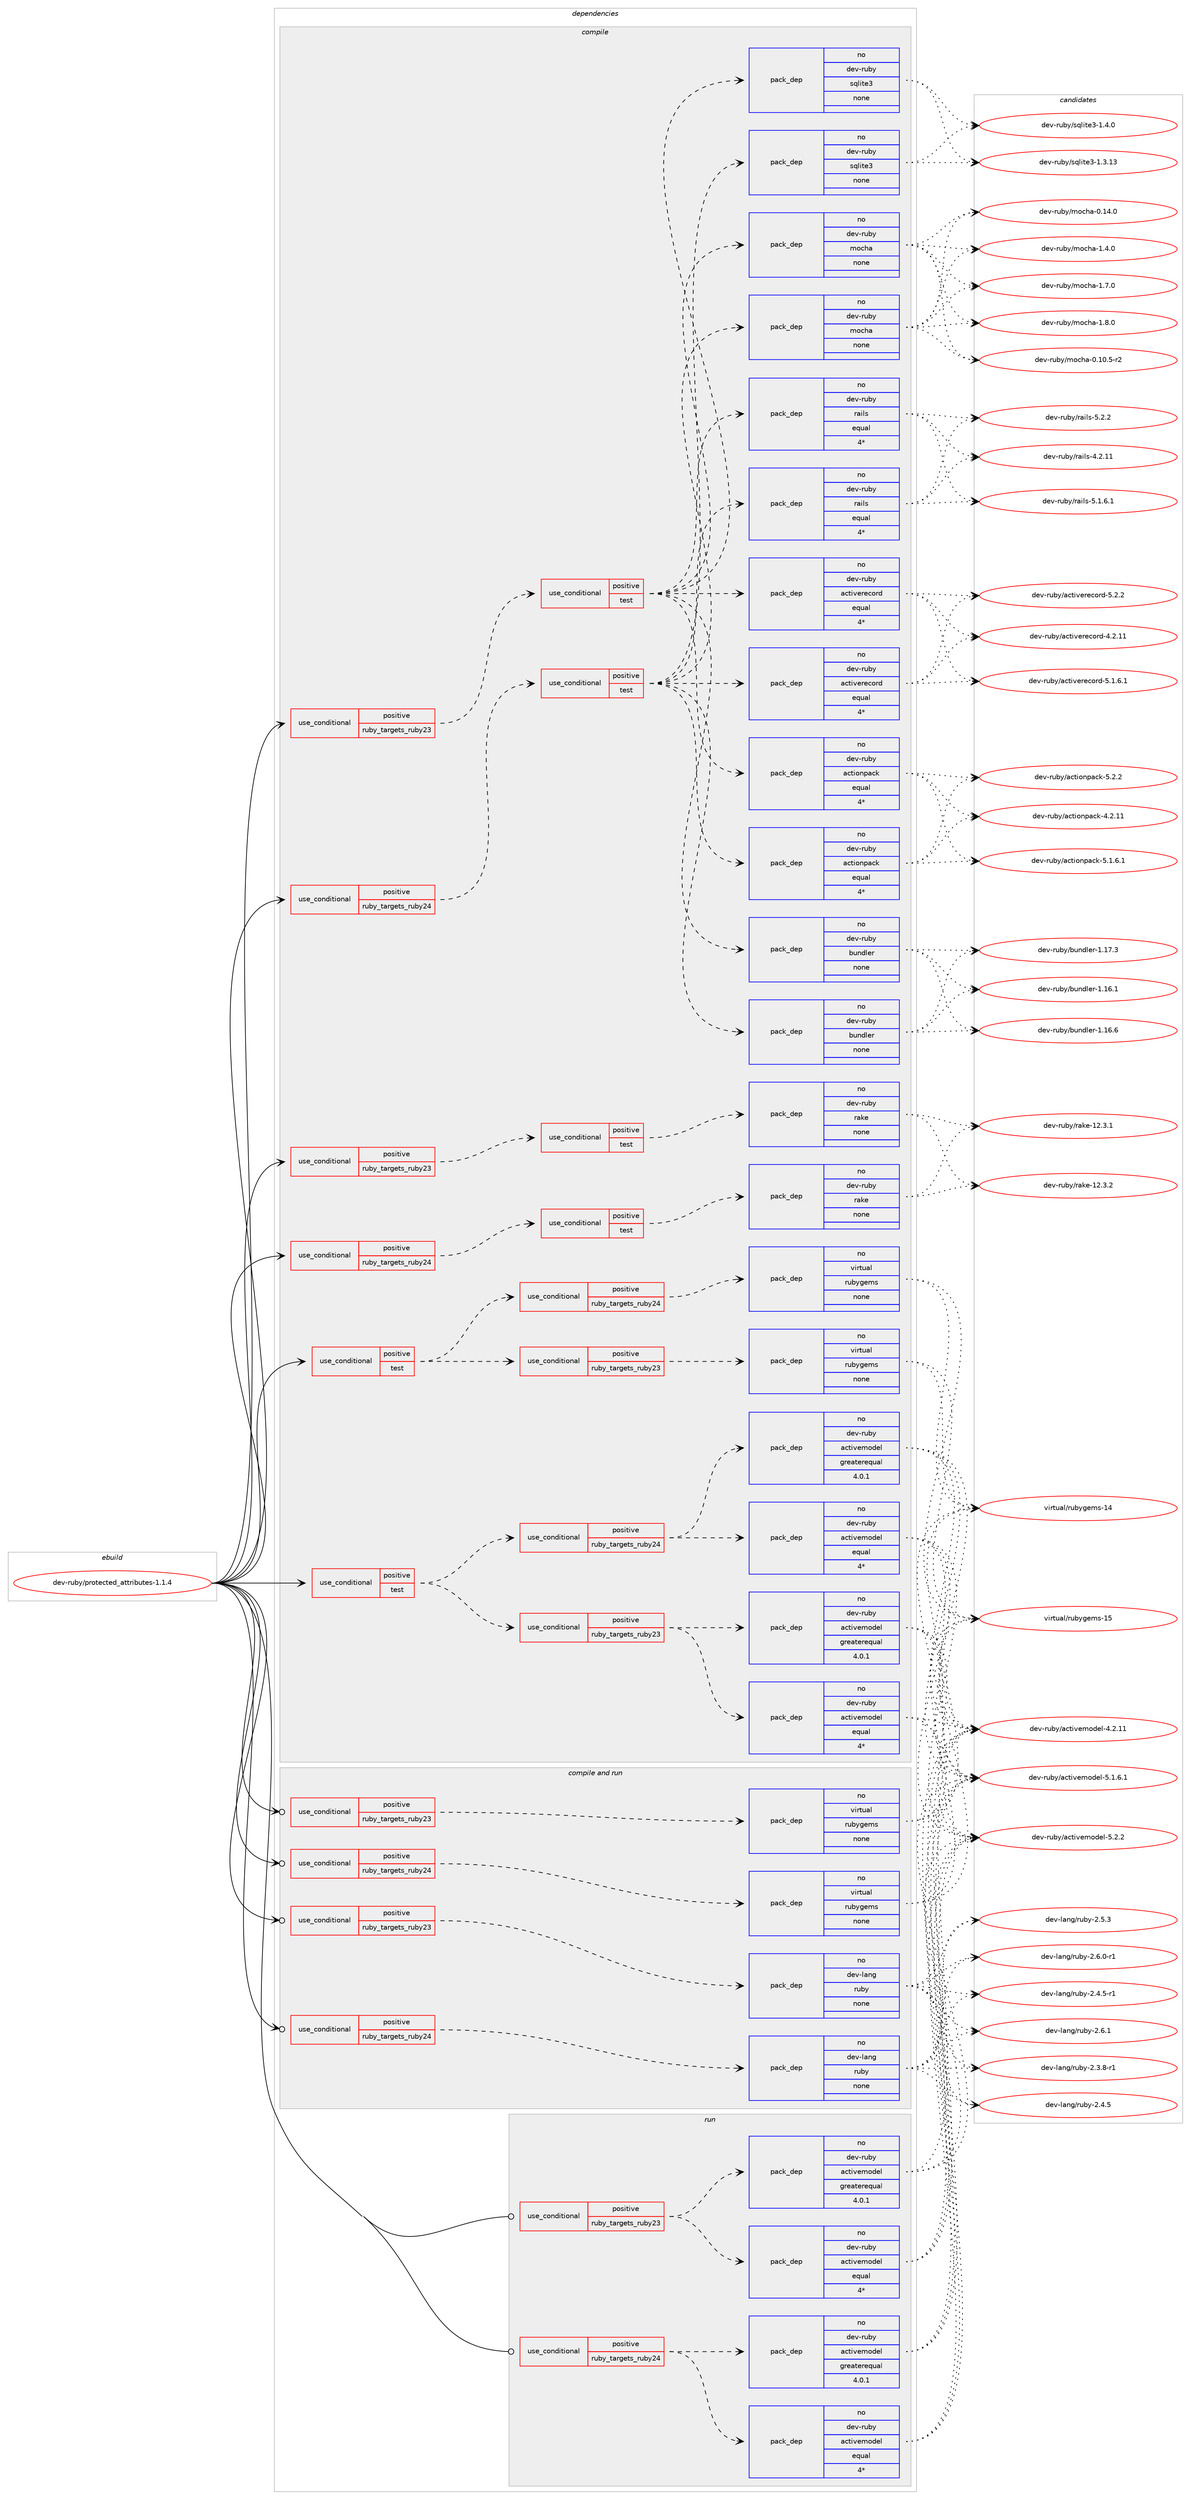 digraph prolog {

# *************
# Graph options
# *************

newrank=true;
concentrate=true;
compound=true;
graph [rankdir=LR,fontname=Helvetica,fontsize=10,ranksep=1.5];#, ranksep=2.5, nodesep=0.2];
edge  [arrowhead=vee];
node  [fontname=Helvetica,fontsize=10];

# **********
# The ebuild
# **********

subgraph cluster_leftcol {
color=gray;
rank=same;
label=<<i>ebuild</i>>;
id [label="dev-ruby/protected_attributes-1.1.4", color=red, width=4, href="../dev-ruby/protected_attributes-1.1.4.svg"];
}

# ****************
# The dependencies
# ****************

subgraph cluster_midcol {
color=gray;
label=<<i>dependencies</i>>;
subgraph cluster_compile {
fillcolor="#eeeeee";
style=filled;
label=<<i>compile</i>>;
subgraph cond409809 {
dependency1512277 [label=<<TABLE BORDER="0" CELLBORDER="1" CELLSPACING="0" CELLPADDING="4"><TR><TD ROWSPAN="3" CELLPADDING="10">use_conditional</TD></TR><TR><TD>positive</TD></TR><TR><TD>ruby_targets_ruby23</TD></TR></TABLE>>, shape=none, color=red];
subgraph cond409810 {
dependency1512278 [label=<<TABLE BORDER="0" CELLBORDER="1" CELLSPACING="0" CELLPADDING="4"><TR><TD ROWSPAN="3" CELLPADDING="10">use_conditional</TD></TR><TR><TD>positive</TD></TR><TR><TD>test</TD></TR></TABLE>>, shape=none, color=red];
subgraph pack1078962 {
dependency1512279 [label=<<TABLE BORDER="0" CELLBORDER="1" CELLSPACING="0" CELLPADDING="4" WIDTH="220"><TR><TD ROWSPAN="6" CELLPADDING="30">pack_dep</TD></TR><TR><TD WIDTH="110">no</TD></TR><TR><TD>dev-ruby</TD></TR><TR><TD>bundler</TD></TR><TR><TD>none</TD></TR><TR><TD></TD></TR></TABLE>>, shape=none, color=blue];
}
dependency1512278:e -> dependency1512279:w [weight=20,style="dashed",arrowhead="vee"];
subgraph pack1078963 {
dependency1512280 [label=<<TABLE BORDER="0" CELLBORDER="1" CELLSPACING="0" CELLPADDING="4" WIDTH="220"><TR><TD ROWSPAN="6" CELLPADDING="30">pack_dep</TD></TR><TR><TD WIDTH="110">no</TD></TR><TR><TD>dev-ruby</TD></TR><TR><TD>actionpack</TD></TR><TR><TD>equal</TD></TR><TR><TD>4*</TD></TR></TABLE>>, shape=none, color=blue];
}
dependency1512278:e -> dependency1512280:w [weight=20,style="dashed",arrowhead="vee"];
subgraph pack1078964 {
dependency1512281 [label=<<TABLE BORDER="0" CELLBORDER="1" CELLSPACING="0" CELLPADDING="4" WIDTH="220"><TR><TD ROWSPAN="6" CELLPADDING="30">pack_dep</TD></TR><TR><TD WIDTH="110">no</TD></TR><TR><TD>dev-ruby</TD></TR><TR><TD>activerecord</TD></TR><TR><TD>equal</TD></TR><TR><TD>4*</TD></TR></TABLE>>, shape=none, color=blue];
}
dependency1512278:e -> dependency1512281:w [weight=20,style="dashed",arrowhead="vee"];
subgraph pack1078965 {
dependency1512282 [label=<<TABLE BORDER="0" CELLBORDER="1" CELLSPACING="0" CELLPADDING="4" WIDTH="220"><TR><TD ROWSPAN="6" CELLPADDING="30">pack_dep</TD></TR><TR><TD WIDTH="110">no</TD></TR><TR><TD>dev-ruby</TD></TR><TR><TD>rails</TD></TR><TR><TD>equal</TD></TR><TR><TD>4*</TD></TR></TABLE>>, shape=none, color=blue];
}
dependency1512278:e -> dependency1512282:w [weight=20,style="dashed",arrowhead="vee"];
subgraph pack1078966 {
dependency1512283 [label=<<TABLE BORDER="0" CELLBORDER="1" CELLSPACING="0" CELLPADDING="4" WIDTH="220"><TR><TD ROWSPAN="6" CELLPADDING="30">pack_dep</TD></TR><TR><TD WIDTH="110">no</TD></TR><TR><TD>dev-ruby</TD></TR><TR><TD>mocha</TD></TR><TR><TD>none</TD></TR><TR><TD></TD></TR></TABLE>>, shape=none, color=blue];
}
dependency1512278:e -> dependency1512283:w [weight=20,style="dashed",arrowhead="vee"];
subgraph pack1078967 {
dependency1512284 [label=<<TABLE BORDER="0" CELLBORDER="1" CELLSPACING="0" CELLPADDING="4" WIDTH="220"><TR><TD ROWSPAN="6" CELLPADDING="30">pack_dep</TD></TR><TR><TD WIDTH="110">no</TD></TR><TR><TD>dev-ruby</TD></TR><TR><TD>sqlite3</TD></TR><TR><TD>none</TD></TR><TR><TD></TD></TR></TABLE>>, shape=none, color=blue];
}
dependency1512278:e -> dependency1512284:w [weight=20,style="dashed",arrowhead="vee"];
}
dependency1512277:e -> dependency1512278:w [weight=20,style="dashed",arrowhead="vee"];
}
id:e -> dependency1512277:w [weight=20,style="solid",arrowhead="vee"];
subgraph cond409811 {
dependency1512285 [label=<<TABLE BORDER="0" CELLBORDER="1" CELLSPACING="0" CELLPADDING="4"><TR><TD ROWSPAN="3" CELLPADDING="10">use_conditional</TD></TR><TR><TD>positive</TD></TR><TR><TD>ruby_targets_ruby23</TD></TR></TABLE>>, shape=none, color=red];
subgraph cond409812 {
dependency1512286 [label=<<TABLE BORDER="0" CELLBORDER="1" CELLSPACING="0" CELLPADDING="4"><TR><TD ROWSPAN="3" CELLPADDING="10">use_conditional</TD></TR><TR><TD>positive</TD></TR><TR><TD>test</TD></TR></TABLE>>, shape=none, color=red];
subgraph pack1078968 {
dependency1512287 [label=<<TABLE BORDER="0" CELLBORDER="1" CELLSPACING="0" CELLPADDING="4" WIDTH="220"><TR><TD ROWSPAN="6" CELLPADDING="30">pack_dep</TD></TR><TR><TD WIDTH="110">no</TD></TR><TR><TD>dev-ruby</TD></TR><TR><TD>rake</TD></TR><TR><TD>none</TD></TR><TR><TD></TD></TR></TABLE>>, shape=none, color=blue];
}
dependency1512286:e -> dependency1512287:w [weight=20,style="dashed",arrowhead="vee"];
}
dependency1512285:e -> dependency1512286:w [weight=20,style="dashed",arrowhead="vee"];
}
id:e -> dependency1512285:w [weight=20,style="solid",arrowhead="vee"];
subgraph cond409813 {
dependency1512288 [label=<<TABLE BORDER="0" CELLBORDER="1" CELLSPACING="0" CELLPADDING="4"><TR><TD ROWSPAN="3" CELLPADDING="10">use_conditional</TD></TR><TR><TD>positive</TD></TR><TR><TD>ruby_targets_ruby24</TD></TR></TABLE>>, shape=none, color=red];
subgraph cond409814 {
dependency1512289 [label=<<TABLE BORDER="0" CELLBORDER="1" CELLSPACING="0" CELLPADDING="4"><TR><TD ROWSPAN="3" CELLPADDING="10">use_conditional</TD></TR><TR><TD>positive</TD></TR><TR><TD>test</TD></TR></TABLE>>, shape=none, color=red];
subgraph pack1078969 {
dependency1512290 [label=<<TABLE BORDER="0" CELLBORDER="1" CELLSPACING="0" CELLPADDING="4" WIDTH="220"><TR><TD ROWSPAN="6" CELLPADDING="30">pack_dep</TD></TR><TR><TD WIDTH="110">no</TD></TR><TR><TD>dev-ruby</TD></TR><TR><TD>bundler</TD></TR><TR><TD>none</TD></TR><TR><TD></TD></TR></TABLE>>, shape=none, color=blue];
}
dependency1512289:e -> dependency1512290:w [weight=20,style="dashed",arrowhead="vee"];
subgraph pack1078970 {
dependency1512291 [label=<<TABLE BORDER="0" CELLBORDER="1" CELLSPACING="0" CELLPADDING="4" WIDTH="220"><TR><TD ROWSPAN="6" CELLPADDING="30">pack_dep</TD></TR><TR><TD WIDTH="110">no</TD></TR><TR><TD>dev-ruby</TD></TR><TR><TD>actionpack</TD></TR><TR><TD>equal</TD></TR><TR><TD>4*</TD></TR></TABLE>>, shape=none, color=blue];
}
dependency1512289:e -> dependency1512291:w [weight=20,style="dashed",arrowhead="vee"];
subgraph pack1078971 {
dependency1512292 [label=<<TABLE BORDER="0" CELLBORDER="1" CELLSPACING="0" CELLPADDING="4" WIDTH="220"><TR><TD ROWSPAN="6" CELLPADDING="30">pack_dep</TD></TR><TR><TD WIDTH="110">no</TD></TR><TR><TD>dev-ruby</TD></TR><TR><TD>activerecord</TD></TR><TR><TD>equal</TD></TR><TR><TD>4*</TD></TR></TABLE>>, shape=none, color=blue];
}
dependency1512289:e -> dependency1512292:w [weight=20,style="dashed",arrowhead="vee"];
subgraph pack1078972 {
dependency1512293 [label=<<TABLE BORDER="0" CELLBORDER="1" CELLSPACING="0" CELLPADDING="4" WIDTH="220"><TR><TD ROWSPAN="6" CELLPADDING="30">pack_dep</TD></TR><TR><TD WIDTH="110">no</TD></TR><TR><TD>dev-ruby</TD></TR><TR><TD>rails</TD></TR><TR><TD>equal</TD></TR><TR><TD>4*</TD></TR></TABLE>>, shape=none, color=blue];
}
dependency1512289:e -> dependency1512293:w [weight=20,style="dashed",arrowhead="vee"];
subgraph pack1078973 {
dependency1512294 [label=<<TABLE BORDER="0" CELLBORDER="1" CELLSPACING="0" CELLPADDING="4" WIDTH="220"><TR><TD ROWSPAN="6" CELLPADDING="30">pack_dep</TD></TR><TR><TD WIDTH="110">no</TD></TR><TR><TD>dev-ruby</TD></TR><TR><TD>mocha</TD></TR><TR><TD>none</TD></TR><TR><TD></TD></TR></TABLE>>, shape=none, color=blue];
}
dependency1512289:e -> dependency1512294:w [weight=20,style="dashed",arrowhead="vee"];
subgraph pack1078974 {
dependency1512295 [label=<<TABLE BORDER="0" CELLBORDER="1" CELLSPACING="0" CELLPADDING="4" WIDTH="220"><TR><TD ROWSPAN="6" CELLPADDING="30">pack_dep</TD></TR><TR><TD WIDTH="110">no</TD></TR><TR><TD>dev-ruby</TD></TR><TR><TD>sqlite3</TD></TR><TR><TD>none</TD></TR><TR><TD></TD></TR></TABLE>>, shape=none, color=blue];
}
dependency1512289:e -> dependency1512295:w [weight=20,style="dashed",arrowhead="vee"];
}
dependency1512288:e -> dependency1512289:w [weight=20,style="dashed",arrowhead="vee"];
}
id:e -> dependency1512288:w [weight=20,style="solid",arrowhead="vee"];
subgraph cond409815 {
dependency1512296 [label=<<TABLE BORDER="0" CELLBORDER="1" CELLSPACING="0" CELLPADDING="4"><TR><TD ROWSPAN="3" CELLPADDING="10">use_conditional</TD></TR><TR><TD>positive</TD></TR><TR><TD>ruby_targets_ruby24</TD></TR></TABLE>>, shape=none, color=red];
subgraph cond409816 {
dependency1512297 [label=<<TABLE BORDER="0" CELLBORDER="1" CELLSPACING="0" CELLPADDING="4"><TR><TD ROWSPAN="3" CELLPADDING="10">use_conditional</TD></TR><TR><TD>positive</TD></TR><TR><TD>test</TD></TR></TABLE>>, shape=none, color=red];
subgraph pack1078975 {
dependency1512298 [label=<<TABLE BORDER="0" CELLBORDER="1" CELLSPACING="0" CELLPADDING="4" WIDTH="220"><TR><TD ROWSPAN="6" CELLPADDING="30">pack_dep</TD></TR><TR><TD WIDTH="110">no</TD></TR><TR><TD>dev-ruby</TD></TR><TR><TD>rake</TD></TR><TR><TD>none</TD></TR><TR><TD></TD></TR></TABLE>>, shape=none, color=blue];
}
dependency1512297:e -> dependency1512298:w [weight=20,style="dashed",arrowhead="vee"];
}
dependency1512296:e -> dependency1512297:w [weight=20,style="dashed",arrowhead="vee"];
}
id:e -> dependency1512296:w [weight=20,style="solid",arrowhead="vee"];
subgraph cond409817 {
dependency1512299 [label=<<TABLE BORDER="0" CELLBORDER="1" CELLSPACING="0" CELLPADDING="4"><TR><TD ROWSPAN="3" CELLPADDING="10">use_conditional</TD></TR><TR><TD>positive</TD></TR><TR><TD>test</TD></TR></TABLE>>, shape=none, color=red];
subgraph cond409818 {
dependency1512300 [label=<<TABLE BORDER="0" CELLBORDER="1" CELLSPACING="0" CELLPADDING="4"><TR><TD ROWSPAN="3" CELLPADDING="10">use_conditional</TD></TR><TR><TD>positive</TD></TR><TR><TD>ruby_targets_ruby23</TD></TR></TABLE>>, shape=none, color=red];
subgraph pack1078976 {
dependency1512301 [label=<<TABLE BORDER="0" CELLBORDER="1" CELLSPACING="0" CELLPADDING="4" WIDTH="220"><TR><TD ROWSPAN="6" CELLPADDING="30">pack_dep</TD></TR><TR><TD WIDTH="110">no</TD></TR><TR><TD>dev-ruby</TD></TR><TR><TD>activemodel</TD></TR><TR><TD>equal</TD></TR><TR><TD>4*</TD></TR></TABLE>>, shape=none, color=blue];
}
dependency1512300:e -> dependency1512301:w [weight=20,style="dashed",arrowhead="vee"];
subgraph pack1078977 {
dependency1512302 [label=<<TABLE BORDER="0" CELLBORDER="1" CELLSPACING="0" CELLPADDING="4" WIDTH="220"><TR><TD ROWSPAN="6" CELLPADDING="30">pack_dep</TD></TR><TR><TD WIDTH="110">no</TD></TR><TR><TD>dev-ruby</TD></TR><TR><TD>activemodel</TD></TR><TR><TD>greaterequal</TD></TR><TR><TD>4.0.1</TD></TR></TABLE>>, shape=none, color=blue];
}
dependency1512300:e -> dependency1512302:w [weight=20,style="dashed",arrowhead="vee"];
}
dependency1512299:e -> dependency1512300:w [weight=20,style="dashed",arrowhead="vee"];
subgraph cond409819 {
dependency1512303 [label=<<TABLE BORDER="0" CELLBORDER="1" CELLSPACING="0" CELLPADDING="4"><TR><TD ROWSPAN="3" CELLPADDING="10">use_conditional</TD></TR><TR><TD>positive</TD></TR><TR><TD>ruby_targets_ruby24</TD></TR></TABLE>>, shape=none, color=red];
subgraph pack1078978 {
dependency1512304 [label=<<TABLE BORDER="0" CELLBORDER="1" CELLSPACING="0" CELLPADDING="4" WIDTH="220"><TR><TD ROWSPAN="6" CELLPADDING="30">pack_dep</TD></TR><TR><TD WIDTH="110">no</TD></TR><TR><TD>dev-ruby</TD></TR><TR><TD>activemodel</TD></TR><TR><TD>equal</TD></TR><TR><TD>4*</TD></TR></TABLE>>, shape=none, color=blue];
}
dependency1512303:e -> dependency1512304:w [weight=20,style="dashed",arrowhead="vee"];
subgraph pack1078979 {
dependency1512305 [label=<<TABLE BORDER="0" CELLBORDER="1" CELLSPACING="0" CELLPADDING="4" WIDTH="220"><TR><TD ROWSPAN="6" CELLPADDING="30">pack_dep</TD></TR><TR><TD WIDTH="110">no</TD></TR><TR><TD>dev-ruby</TD></TR><TR><TD>activemodel</TD></TR><TR><TD>greaterequal</TD></TR><TR><TD>4.0.1</TD></TR></TABLE>>, shape=none, color=blue];
}
dependency1512303:e -> dependency1512305:w [weight=20,style="dashed",arrowhead="vee"];
}
dependency1512299:e -> dependency1512303:w [weight=20,style="dashed",arrowhead="vee"];
}
id:e -> dependency1512299:w [weight=20,style="solid",arrowhead="vee"];
subgraph cond409820 {
dependency1512306 [label=<<TABLE BORDER="0" CELLBORDER="1" CELLSPACING="0" CELLPADDING="4"><TR><TD ROWSPAN="3" CELLPADDING="10">use_conditional</TD></TR><TR><TD>positive</TD></TR><TR><TD>test</TD></TR></TABLE>>, shape=none, color=red];
subgraph cond409821 {
dependency1512307 [label=<<TABLE BORDER="0" CELLBORDER="1" CELLSPACING="0" CELLPADDING="4"><TR><TD ROWSPAN="3" CELLPADDING="10">use_conditional</TD></TR><TR><TD>positive</TD></TR><TR><TD>ruby_targets_ruby23</TD></TR></TABLE>>, shape=none, color=red];
subgraph pack1078980 {
dependency1512308 [label=<<TABLE BORDER="0" CELLBORDER="1" CELLSPACING="0" CELLPADDING="4" WIDTH="220"><TR><TD ROWSPAN="6" CELLPADDING="30">pack_dep</TD></TR><TR><TD WIDTH="110">no</TD></TR><TR><TD>virtual</TD></TR><TR><TD>rubygems</TD></TR><TR><TD>none</TD></TR><TR><TD></TD></TR></TABLE>>, shape=none, color=blue];
}
dependency1512307:e -> dependency1512308:w [weight=20,style="dashed",arrowhead="vee"];
}
dependency1512306:e -> dependency1512307:w [weight=20,style="dashed",arrowhead="vee"];
subgraph cond409822 {
dependency1512309 [label=<<TABLE BORDER="0" CELLBORDER="1" CELLSPACING="0" CELLPADDING="4"><TR><TD ROWSPAN="3" CELLPADDING="10">use_conditional</TD></TR><TR><TD>positive</TD></TR><TR><TD>ruby_targets_ruby24</TD></TR></TABLE>>, shape=none, color=red];
subgraph pack1078981 {
dependency1512310 [label=<<TABLE BORDER="0" CELLBORDER="1" CELLSPACING="0" CELLPADDING="4" WIDTH="220"><TR><TD ROWSPAN="6" CELLPADDING="30">pack_dep</TD></TR><TR><TD WIDTH="110">no</TD></TR><TR><TD>virtual</TD></TR><TR><TD>rubygems</TD></TR><TR><TD>none</TD></TR><TR><TD></TD></TR></TABLE>>, shape=none, color=blue];
}
dependency1512309:e -> dependency1512310:w [weight=20,style="dashed",arrowhead="vee"];
}
dependency1512306:e -> dependency1512309:w [weight=20,style="dashed",arrowhead="vee"];
}
id:e -> dependency1512306:w [weight=20,style="solid",arrowhead="vee"];
}
subgraph cluster_compileandrun {
fillcolor="#eeeeee";
style=filled;
label=<<i>compile and run</i>>;
subgraph cond409823 {
dependency1512311 [label=<<TABLE BORDER="0" CELLBORDER="1" CELLSPACING="0" CELLPADDING="4"><TR><TD ROWSPAN="3" CELLPADDING="10">use_conditional</TD></TR><TR><TD>positive</TD></TR><TR><TD>ruby_targets_ruby23</TD></TR></TABLE>>, shape=none, color=red];
subgraph pack1078982 {
dependency1512312 [label=<<TABLE BORDER="0" CELLBORDER="1" CELLSPACING="0" CELLPADDING="4" WIDTH="220"><TR><TD ROWSPAN="6" CELLPADDING="30">pack_dep</TD></TR><TR><TD WIDTH="110">no</TD></TR><TR><TD>dev-lang</TD></TR><TR><TD>ruby</TD></TR><TR><TD>none</TD></TR><TR><TD></TD></TR></TABLE>>, shape=none, color=blue];
}
dependency1512311:e -> dependency1512312:w [weight=20,style="dashed",arrowhead="vee"];
}
id:e -> dependency1512311:w [weight=20,style="solid",arrowhead="odotvee"];
subgraph cond409824 {
dependency1512313 [label=<<TABLE BORDER="0" CELLBORDER="1" CELLSPACING="0" CELLPADDING="4"><TR><TD ROWSPAN="3" CELLPADDING="10">use_conditional</TD></TR><TR><TD>positive</TD></TR><TR><TD>ruby_targets_ruby23</TD></TR></TABLE>>, shape=none, color=red];
subgraph pack1078983 {
dependency1512314 [label=<<TABLE BORDER="0" CELLBORDER="1" CELLSPACING="0" CELLPADDING="4" WIDTH="220"><TR><TD ROWSPAN="6" CELLPADDING="30">pack_dep</TD></TR><TR><TD WIDTH="110">no</TD></TR><TR><TD>virtual</TD></TR><TR><TD>rubygems</TD></TR><TR><TD>none</TD></TR><TR><TD></TD></TR></TABLE>>, shape=none, color=blue];
}
dependency1512313:e -> dependency1512314:w [weight=20,style="dashed",arrowhead="vee"];
}
id:e -> dependency1512313:w [weight=20,style="solid",arrowhead="odotvee"];
subgraph cond409825 {
dependency1512315 [label=<<TABLE BORDER="0" CELLBORDER="1" CELLSPACING="0" CELLPADDING="4"><TR><TD ROWSPAN="3" CELLPADDING="10">use_conditional</TD></TR><TR><TD>positive</TD></TR><TR><TD>ruby_targets_ruby24</TD></TR></TABLE>>, shape=none, color=red];
subgraph pack1078984 {
dependency1512316 [label=<<TABLE BORDER="0" CELLBORDER="1" CELLSPACING="0" CELLPADDING="4" WIDTH="220"><TR><TD ROWSPAN="6" CELLPADDING="30">pack_dep</TD></TR><TR><TD WIDTH="110">no</TD></TR><TR><TD>dev-lang</TD></TR><TR><TD>ruby</TD></TR><TR><TD>none</TD></TR><TR><TD></TD></TR></TABLE>>, shape=none, color=blue];
}
dependency1512315:e -> dependency1512316:w [weight=20,style="dashed",arrowhead="vee"];
}
id:e -> dependency1512315:w [weight=20,style="solid",arrowhead="odotvee"];
subgraph cond409826 {
dependency1512317 [label=<<TABLE BORDER="0" CELLBORDER="1" CELLSPACING="0" CELLPADDING="4"><TR><TD ROWSPAN="3" CELLPADDING="10">use_conditional</TD></TR><TR><TD>positive</TD></TR><TR><TD>ruby_targets_ruby24</TD></TR></TABLE>>, shape=none, color=red];
subgraph pack1078985 {
dependency1512318 [label=<<TABLE BORDER="0" CELLBORDER="1" CELLSPACING="0" CELLPADDING="4" WIDTH="220"><TR><TD ROWSPAN="6" CELLPADDING="30">pack_dep</TD></TR><TR><TD WIDTH="110">no</TD></TR><TR><TD>virtual</TD></TR><TR><TD>rubygems</TD></TR><TR><TD>none</TD></TR><TR><TD></TD></TR></TABLE>>, shape=none, color=blue];
}
dependency1512317:e -> dependency1512318:w [weight=20,style="dashed",arrowhead="vee"];
}
id:e -> dependency1512317:w [weight=20,style="solid",arrowhead="odotvee"];
}
subgraph cluster_run {
fillcolor="#eeeeee";
style=filled;
label=<<i>run</i>>;
subgraph cond409827 {
dependency1512319 [label=<<TABLE BORDER="0" CELLBORDER="1" CELLSPACING="0" CELLPADDING="4"><TR><TD ROWSPAN="3" CELLPADDING="10">use_conditional</TD></TR><TR><TD>positive</TD></TR><TR><TD>ruby_targets_ruby23</TD></TR></TABLE>>, shape=none, color=red];
subgraph pack1078986 {
dependency1512320 [label=<<TABLE BORDER="0" CELLBORDER="1" CELLSPACING="0" CELLPADDING="4" WIDTH="220"><TR><TD ROWSPAN="6" CELLPADDING="30">pack_dep</TD></TR><TR><TD WIDTH="110">no</TD></TR><TR><TD>dev-ruby</TD></TR><TR><TD>activemodel</TD></TR><TR><TD>equal</TD></TR><TR><TD>4*</TD></TR></TABLE>>, shape=none, color=blue];
}
dependency1512319:e -> dependency1512320:w [weight=20,style="dashed",arrowhead="vee"];
subgraph pack1078987 {
dependency1512321 [label=<<TABLE BORDER="0" CELLBORDER="1" CELLSPACING="0" CELLPADDING="4" WIDTH="220"><TR><TD ROWSPAN="6" CELLPADDING="30">pack_dep</TD></TR><TR><TD WIDTH="110">no</TD></TR><TR><TD>dev-ruby</TD></TR><TR><TD>activemodel</TD></TR><TR><TD>greaterequal</TD></TR><TR><TD>4.0.1</TD></TR></TABLE>>, shape=none, color=blue];
}
dependency1512319:e -> dependency1512321:w [weight=20,style="dashed",arrowhead="vee"];
}
id:e -> dependency1512319:w [weight=20,style="solid",arrowhead="odot"];
subgraph cond409828 {
dependency1512322 [label=<<TABLE BORDER="0" CELLBORDER="1" CELLSPACING="0" CELLPADDING="4"><TR><TD ROWSPAN="3" CELLPADDING="10">use_conditional</TD></TR><TR><TD>positive</TD></TR><TR><TD>ruby_targets_ruby24</TD></TR></TABLE>>, shape=none, color=red];
subgraph pack1078988 {
dependency1512323 [label=<<TABLE BORDER="0" CELLBORDER="1" CELLSPACING="0" CELLPADDING="4" WIDTH="220"><TR><TD ROWSPAN="6" CELLPADDING="30">pack_dep</TD></TR><TR><TD WIDTH="110">no</TD></TR><TR><TD>dev-ruby</TD></TR><TR><TD>activemodel</TD></TR><TR><TD>equal</TD></TR><TR><TD>4*</TD></TR></TABLE>>, shape=none, color=blue];
}
dependency1512322:e -> dependency1512323:w [weight=20,style="dashed",arrowhead="vee"];
subgraph pack1078989 {
dependency1512324 [label=<<TABLE BORDER="0" CELLBORDER="1" CELLSPACING="0" CELLPADDING="4" WIDTH="220"><TR><TD ROWSPAN="6" CELLPADDING="30">pack_dep</TD></TR><TR><TD WIDTH="110">no</TD></TR><TR><TD>dev-ruby</TD></TR><TR><TD>activemodel</TD></TR><TR><TD>greaterequal</TD></TR><TR><TD>4.0.1</TD></TR></TABLE>>, shape=none, color=blue];
}
dependency1512322:e -> dependency1512324:w [weight=20,style="dashed",arrowhead="vee"];
}
id:e -> dependency1512322:w [weight=20,style="solid",arrowhead="odot"];
}
}

# **************
# The candidates
# **************

subgraph cluster_choices {
rank=same;
color=gray;
label=<<i>candidates</i>>;

subgraph choice1078962 {
color=black;
nodesep=1;
choice1001011184511411798121479811711010010810111445494649544649 [label="dev-ruby/bundler-1.16.1", color=red, width=4,href="../dev-ruby/bundler-1.16.1.svg"];
choice1001011184511411798121479811711010010810111445494649544654 [label="dev-ruby/bundler-1.16.6", color=red, width=4,href="../dev-ruby/bundler-1.16.6.svg"];
choice1001011184511411798121479811711010010810111445494649554651 [label="dev-ruby/bundler-1.17.3", color=red, width=4,href="../dev-ruby/bundler-1.17.3.svg"];
dependency1512279:e -> choice1001011184511411798121479811711010010810111445494649544649:w [style=dotted,weight="100"];
dependency1512279:e -> choice1001011184511411798121479811711010010810111445494649544654:w [style=dotted,weight="100"];
dependency1512279:e -> choice1001011184511411798121479811711010010810111445494649554651:w [style=dotted,weight="100"];
}
subgraph choice1078963 {
color=black;
nodesep=1;
choice1001011184511411798121479799116105111110112979910745524650464949 [label="dev-ruby/actionpack-4.2.11", color=red, width=4,href="../dev-ruby/actionpack-4.2.11.svg"];
choice100101118451141179812147979911610511111011297991074553464946544649 [label="dev-ruby/actionpack-5.1.6.1", color=red, width=4,href="../dev-ruby/actionpack-5.1.6.1.svg"];
choice10010111845114117981214797991161051111101129799107455346504650 [label="dev-ruby/actionpack-5.2.2", color=red, width=4,href="../dev-ruby/actionpack-5.2.2.svg"];
dependency1512280:e -> choice1001011184511411798121479799116105111110112979910745524650464949:w [style=dotted,weight="100"];
dependency1512280:e -> choice100101118451141179812147979911610511111011297991074553464946544649:w [style=dotted,weight="100"];
dependency1512280:e -> choice10010111845114117981214797991161051111101129799107455346504650:w [style=dotted,weight="100"];
}
subgraph choice1078964 {
color=black;
nodesep=1;
choice10010111845114117981214797991161051181011141019911111410045524650464949 [label="dev-ruby/activerecord-4.2.11", color=red, width=4,href="../dev-ruby/activerecord-4.2.11.svg"];
choice1001011184511411798121479799116105118101114101991111141004553464946544649 [label="dev-ruby/activerecord-5.1.6.1", color=red, width=4,href="../dev-ruby/activerecord-5.1.6.1.svg"];
choice100101118451141179812147979911610511810111410199111114100455346504650 [label="dev-ruby/activerecord-5.2.2", color=red, width=4,href="../dev-ruby/activerecord-5.2.2.svg"];
dependency1512281:e -> choice10010111845114117981214797991161051181011141019911111410045524650464949:w [style=dotted,weight="100"];
dependency1512281:e -> choice1001011184511411798121479799116105118101114101991111141004553464946544649:w [style=dotted,weight="100"];
dependency1512281:e -> choice100101118451141179812147979911610511810111410199111114100455346504650:w [style=dotted,weight="100"];
}
subgraph choice1078965 {
color=black;
nodesep=1;
choice1001011184511411798121471149710510811545524650464949 [label="dev-ruby/rails-4.2.11", color=red, width=4,href="../dev-ruby/rails-4.2.11.svg"];
choice100101118451141179812147114971051081154553464946544649 [label="dev-ruby/rails-5.1.6.1", color=red, width=4,href="../dev-ruby/rails-5.1.6.1.svg"];
choice10010111845114117981214711497105108115455346504650 [label="dev-ruby/rails-5.2.2", color=red, width=4,href="../dev-ruby/rails-5.2.2.svg"];
dependency1512282:e -> choice1001011184511411798121471149710510811545524650464949:w [style=dotted,weight="100"];
dependency1512282:e -> choice100101118451141179812147114971051081154553464946544649:w [style=dotted,weight="100"];
dependency1512282:e -> choice10010111845114117981214711497105108115455346504650:w [style=dotted,weight="100"];
}
subgraph choice1078966 {
color=black;
nodesep=1;
choice1001011184511411798121471091119910497454846494846534511450 [label="dev-ruby/mocha-0.10.5-r2", color=red, width=4,href="../dev-ruby/mocha-0.10.5-r2.svg"];
choice100101118451141179812147109111991049745484649524648 [label="dev-ruby/mocha-0.14.0", color=red, width=4,href="../dev-ruby/mocha-0.14.0.svg"];
choice1001011184511411798121471091119910497454946524648 [label="dev-ruby/mocha-1.4.0", color=red, width=4,href="../dev-ruby/mocha-1.4.0.svg"];
choice1001011184511411798121471091119910497454946554648 [label="dev-ruby/mocha-1.7.0", color=red, width=4,href="../dev-ruby/mocha-1.7.0.svg"];
choice1001011184511411798121471091119910497454946564648 [label="dev-ruby/mocha-1.8.0", color=red, width=4,href="../dev-ruby/mocha-1.8.0.svg"];
dependency1512283:e -> choice1001011184511411798121471091119910497454846494846534511450:w [style=dotted,weight="100"];
dependency1512283:e -> choice100101118451141179812147109111991049745484649524648:w [style=dotted,weight="100"];
dependency1512283:e -> choice1001011184511411798121471091119910497454946524648:w [style=dotted,weight="100"];
dependency1512283:e -> choice1001011184511411798121471091119910497454946554648:w [style=dotted,weight="100"];
dependency1512283:e -> choice1001011184511411798121471091119910497454946564648:w [style=dotted,weight="100"];
}
subgraph choice1078967 {
color=black;
nodesep=1;
choice1001011184511411798121471151131081051161015145494651464951 [label="dev-ruby/sqlite3-1.3.13", color=red, width=4,href="../dev-ruby/sqlite3-1.3.13.svg"];
choice10010111845114117981214711511310810511610151454946524648 [label="dev-ruby/sqlite3-1.4.0", color=red, width=4,href="../dev-ruby/sqlite3-1.4.0.svg"];
dependency1512284:e -> choice1001011184511411798121471151131081051161015145494651464951:w [style=dotted,weight="100"];
dependency1512284:e -> choice10010111845114117981214711511310810511610151454946524648:w [style=dotted,weight="100"];
}
subgraph choice1078968 {
color=black;
nodesep=1;
choice1001011184511411798121471149710710145495046514649 [label="dev-ruby/rake-12.3.1", color=red, width=4,href="../dev-ruby/rake-12.3.1.svg"];
choice1001011184511411798121471149710710145495046514650 [label="dev-ruby/rake-12.3.2", color=red, width=4,href="../dev-ruby/rake-12.3.2.svg"];
dependency1512287:e -> choice1001011184511411798121471149710710145495046514649:w [style=dotted,weight="100"];
dependency1512287:e -> choice1001011184511411798121471149710710145495046514650:w [style=dotted,weight="100"];
}
subgraph choice1078969 {
color=black;
nodesep=1;
choice1001011184511411798121479811711010010810111445494649544649 [label="dev-ruby/bundler-1.16.1", color=red, width=4,href="../dev-ruby/bundler-1.16.1.svg"];
choice1001011184511411798121479811711010010810111445494649544654 [label="dev-ruby/bundler-1.16.6", color=red, width=4,href="../dev-ruby/bundler-1.16.6.svg"];
choice1001011184511411798121479811711010010810111445494649554651 [label="dev-ruby/bundler-1.17.3", color=red, width=4,href="../dev-ruby/bundler-1.17.3.svg"];
dependency1512290:e -> choice1001011184511411798121479811711010010810111445494649544649:w [style=dotted,weight="100"];
dependency1512290:e -> choice1001011184511411798121479811711010010810111445494649544654:w [style=dotted,weight="100"];
dependency1512290:e -> choice1001011184511411798121479811711010010810111445494649554651:w [style=dotted,weight="100"];
}
subgraph choice1078970 {
color=black;
nodesep=1;
choice1001011184511411798121479799116105111110112979910745524650464949 [label="dev-ruby/actionpack-4.2.11", color=red, width=4,href="../dev-ruby/actionpack-4.2.11.svg"];
choice100101118451141179812147979911610511111011297991074553464946544649 [label="dev-ruby/actionpack-5.1.6.1", color=red, width=4,href="../dev-ruby/actionpack-5.1.6.1.svg"];
choice10010111845114117981214797991161051111101129799107455346504650 [label="dev-ruby/actionpack-5.2.2", color=red, width=4,href="../dev-ruby/actionpack-5.2.2.svg"];
dependency1512291:e -> choice1001011184511411798121479799116105111110112979910745524650464949:w [style=dotted,weight="100"];
dependency1512291:e -> choice100101118451141179812147979911610511111011297991074553464946544649:w [style=dotted,weight="100"];
dependency1512291:e -> choice10010111845114117981214797991161051111101129799107455346504650:w [style=dotted,weight="100"];
}
subgraph choice1078971 {
color=black;
nodesep=1;
choice10010111845114117981214797991161051181011141019911111410045524650464949 [label="dev-ruby/activerecord-4.2.11", color=red, width=4,href="../dev-ruby/activerecord-4.2.11.svg"];
choice1001011184511411798121479799116105118101114101991111141004553464946544649 [label="dev-ruby/activerecord-5.1.6.1", color=red, width=4,href="../dev-ruby/activerecord-5.1.6.1.svg"];
choice100101118451141179812147979911610511810111410199111114100455346504650 [label="dev-ruby/activerecord-5.2.2", color=red, width=4,href="../dev-ruby/activerecord-5.2.2.svg"];
dependency1512292:e -> choice10010111845114117981214797991161051181011141019911111410045524650464949:w [style=dotted,weight="100"];
dependency1512292:e -> choice1001011184511411798121479799116105118101114101991111141004553464946544649:w [style=dotted,weight="100"];
dependency1512292:e -> choice100101118451141179812147979911610511810111410199111114100455346504650:w [style=dotted,weight="100"];
}
subgraph choice1078972 {
color=black;
nodesep=1;
choice1001011184511411798121471149710510811545524650464949 [label="dev-ruby/rails-4.2.11", color=red, width=4,href="../dev-ruby/rails-4.2.11.svg"];
choice100101118451141179812147114971051081154553464946544649 [label="dev-ruby/rails-5.1.6.1", color=red, width=4,href="../dev-ruby/rails-5.1.6.1.svg"];
choice10010111845114117981214711497105108115455346504650 [label="dev-ruby/rails-5.2.2", color=red, width=4,href="../dev-ruby/rails-5.2.2.svg"];
dependency1512293:e -> choice1001011184511411798121471149710510811545524650464949:w [style=dotted,weight="100"];
dependency1512293:e -> choice100101118451141179812147114971051081154553464946544649:w [style=dotted,weight="100"];
dependency1512293:e -> choice10010111845114117981214711497105108115455346504650:w [style=dotted,weight="100"];
}
subgraph choice1078973 {
color=black;
nodesep=1;
choice1001011184511411798121471091119910497454846494846534511450 [label="dev-ruby/mocha-0.10.5-r2", color=red, width=4,href="../dev-ruby/mocha-0.10.5-r2.svg"];
choice100101118451141179812147109111991049745484649524648 [label="dev-ruby/mocha-0.14.0", color=red, width=4,href="../dev-ruby/mocha-0.14.0.svg"];
choice1001011184511411798121471091119910497454946524648 [label="dev-ruby/mocha-1.4.0", color=red, width=4,href="../dev-ruby/mocha-1.4.0.svg"];
choice1001011184511411798121471091119910497454946554648 [label="dev-ruby/mocha-1.7.0", color=red, width=4,href="../dev-ruby/mocha-1.7.0.svg"];
choice1001011184511411798121471091119910497454946564648 [label="dev-ruby/mocha-1.8.0", color=red, width=4,href="../dev-ruby/mocha-1.8.0.svg"];
dependency1512294:e -> choice1001011184511411798121471091119910497454846494846534511450:w [style=dotted,weight="100"];
dependency1512294:e -> choice100101118451141179812147109111991049745484649524648:w [style=dotted,weight="100"];
dependency1512294:e -> choice1001011184511411798121471091119910497454946524648:w [style=dotted,weight="100"];
dependency1512294:e -> choice1001011184511411798121471091119910497454946554648:w [style=dotted,weight="100"];
dependency1512294:e -> choice1001011184511411798121471091119910497454946564648:w [style=dotted,weight="100"];
}
subgraph choice1078974 {
color=black;
nodesep=1;
choice1001011184511411798121471151131081051161015145494651464951 [label="dev-ruby/sqlite3-1.3.13", color=red, width=4,href="../dev-ruby/sqlite3-1.3.13.svg"];
choice10010111845114117981214711511310810511610151454946524648 [label="dev-ruby/sqlite3-1.4.0", color=red, width=4,href="../dev-ruby/sqlite3-1.4.0.svg"];
dependency1512295:e -> choice1001011184511411798121471151131081051161015145494651464951:w [style=dotted,weight="100"];
dependency1512295:e -> choice10010111845114117981214711511310810511610151454946524648:w [style=dotted,weight="100"];
}
subgraph choice1078975 {
color=black;
nodesep=1;
choice1001011184511411798121471149710710145495046514649 [label="dev-ruby/rake-12.3.1", color=red, width=4,href="../dev-ruby/rake-12.3.1.svg"];
choice1001011184511411798121471149710710145495046514650 [label="dev-ruby/rake-12.3.2", color=red, width=4,href="../dev-ruby/rake-12.3.2.svg"];
dependency1512298:e -> choice1001011184511411798121471149710710145495046514649:w [style=dotted,weight="100"];
dependency1512298:e -> choice1001011184511411798121471149710710145495046514650:w [style=dotted,weight="100"];
}
subgraph choice1078976 {
color=black;
nodesep=1;
choice100101118451141179812147979911610511810110911110010110845524650464949 [label="dev-ruby/activemodel-4.2.11", color=red, width=4,href="../dev-ruby/activemodel-4.2.11.svg"];
choice10010111845114117981214797991161051181011091111001011084553464946544649 [label="dev-ruby/activemodel-5.1.6.1", color=red, width=4,href="../dev-ruby/activemodel-5.1.6.1.svg"];
choice1001011184511411798121479799116105118101109111100101108455346504650 [label="dev-ruby/activemodel-5.2.2", color=red, width=4,href="../dev-ruby/activemodel-5.2.2.svg"];
dependency1512301:e -> choice100101118451141179812147979911610511810110911110010110845524650464949:w [style=dotted,weight="100"];
dependency1512301:e -> choice10010111845114117981214797991161051181011091111001011084553464946544649:w [style=dotted,weight="100"];
dependency1512301:e -> choice1001011184511411798121479799116105118101109111100101108455346504650:w [style=dotted,weight="100"];
}
subgraph choice1078977 {
color=black;
nodesep=1;
choice100101118451141179812147979911610511810110911110010110845524650464949 [label="dev-ruby/activemodel-4.2.11", color=red, width=4,href="../dev-ruby/activemodel-4.2.11.svg"];
choice10010111845114117981214797991161051181011091111001011084553464946544649 [label="dev-ruby/activemodel-5.1.6.1", color=red, width=4,href="../dev-ruby/activemodel-5.1.6.1.svg"];
choice1001011184511411798121479799116105118101109111100101108455346504650 [label="dev-ruby/activemodel-5.2.2", color=red, width=4,href="../dev-ruby/activemodel-5.2.2.svg"];
dependency1512302:e -> choice100101118451141179812147979911610511810110911110010110845524650464949:w [style=dotted,weight="100"];
dependency1512302:e -> choice10010111845114117981214797991161051181011091111001011084553464946544649:w [style=dotted,weight="100"];
dependency1512302:e -> choice1001011184511411798121479799116105118101109111100101108455346504650:w [style=dotted,weight="100"];
}
subgraph choice1078978 {
color=black;
nodesep=1;
choice100101118451141179812147979911610511810110911110010110845524650464949 [label="dev-ruby/activemodel-4.2.11", color=red, width=4,href="../dev-ruby/activemodel-4.2.11.svg"];
choice10010111845114117981214797991161051181011091111001011084553464946544649 [label="dev-ruby/activemodel-5.1.6.1", color=red, width=4,href="../dev-ruby/activemodel-5.1.6.1.svg"];
choice1001011184511411798121479799116105118101109111100101108455346504650 [label="dev-ruby/activemodel-5.2.2", color=red, width=4,href="../dev-ruby/activemodel-5.2.2.svg"];
dependency1512304:e -> choice100101118451141179812147979911610511810110911110010110845524650464949:w [style=dotted,weight="100"];
dependency1512304:e -> choice10010111845114117981214797991161051181011091111001011084553464946544649:w [style=dotted,weight="100"];
dependency1512304:e -> choice1001011184511411798121479799116105118101109111100101108455346504650:w [style=dotted,weight="100"];
}
subgraph choice1078979 {
color=black;
nodesep=1;
choice100101118451141179812147979911610511810110911110010110845524650464949 [label="dev-ruby/activemodel-4.2.11", color=red, width=4,href="../dev-ruby/activemodel-4.2.11.svg"];
choice10010111845114117981214797991161051181011091111001011084553464946544649 [label="dev-ruby/activemodel-5.1.6.1", color=red, width=4,href="../dev-ruby/activemodel-5.1.6.1.svg"];
choice1001011184511411798121479799116105118101109111100101108455346504650 [label="dev-ruby/activemodel-5.2.2", color=red, width=4,href="../dev-ruby/activemodel-5.2.2.svg"];
dependency1512305:e -> choice100101118451141179812147979911610511810110911110010110845524650464949:w [style=dotted,weight="100"];
dependency1512305:e -> choice10010111845114117981214797991161051181011091111001011084553464946544649:w [style=dotted,weight="100"];
dependency1512305:e -> choice1001011184511411798121479799116105118101109111100101108455346504650:w [style=dotted,weight="100"];
}
subgraph choice1078980 {
color=black;
nodesep=1;
choice118105114116117971084711411798121103101109115454952 [label="virtual/rubygems-14", color=red, width=4,href="../virtual/rubygems-14.svg"];
choice118105114116117971084711411798121103101109115454953 [label="virtual/rubygems-15", color=red, width=4,href="../virtual/rubygems-15.svg"];
dependency1512308:e -> choice118105114116117971084711411798121103101109115454952:w [style=dotted,weight="100"];
dependency1512308:e -> choice118105114116117971084711411798121103101109115454953:w [style=dotted,weight="100"];
}
subgraph choice1078981 {
color=black;
nodesep=1;
choice118105114116117971084711411798121103101109115454952 [label="virtual/rubygems-14", color=red, width=4,href="../virtual/rubygems-14.svg"];
choice118105114116117971084711411798121103101109115454953 [label="virtual/rubygems-15", color=red, width=4,href="../virtual/rubygems-15.svg"];
dependency1512310:e -> choice118105114116117971084711411798121103101109115454952:w [style=dotted,weight="100"];
dependency1512310:e -> choice118105114116117971084711411798121103101109115454953:w [style=dotted,weight="100"];
}
subgraph choice1078982 {
color=black;
nodesep=1;
choice100101118451089711010347114117981214550465146564511449 [label="dev-lang/ruby-2.3.8-r1", color=red, width=4,href="../dev-lang/ruby-2.3.8-r1.svg"];
choice10010111845108971101034711411798121455046524653 [label="dev-lang/ruby-2.4.5", color=red, width=4,href="../dev-lang/ruby-2.4.5.svg"];
choice100101118451089711010347114117981214550465246534511449 [label="dev-lang/ruby-2.4.5-r1", color=red, width=4,href="../dev-lang/ruby-2.4.5-r1.svg"];
choice10010111845108971101034711411798121455046534651 [label="dev-lang/ruby-2.5.3", color=red, width=4,href="../dev-lang/ruby-2.5.3.svg"];
choice100101118451089711010347114117981214550465446484511449 [label="dev-lang/ruby-2.6.0-r1", color=red, width=4,href="../dev-lang/ruby-2.6.0-r1.svg"];
choice10010111845108971101034711411798121455046544649 [label="dev-lang/ruby-2.6.1", color=red, width=4,href="../dev-lang/ruby-2.6.1.svg"];
dependency1512312:e -> choice100101118451089711010347114117981214550465146564511449:w [style=dotted,weight="100"];
dependency1512312:e -> choice10010111845108971101034711411798121455046524653:w [style=dotted,weight="100"];
dependency1512312:e -> choice100101118451089711010347114117981214550465246534511449:w [style=dotted,weight="100"];
dependency1512312:e -> choice10010111845108971101034711411798121455046534651:w [style=dotted,weight="100"];
dependency1512312:e -> choice100101118451089711010347114117981214550465446484511449:w [style=dotted,weight="100"];
dependency1512312:e -> choice10010111845108971101034711411798121455046544649:w [style=dotted,weight="100"];
}
subgraph choice1078983 {
color=black;
nodesep=1;
choice118105114116117971084711411798121103101109115454952 [label="virtual/rubygems-14", color=red, width=4,href="../virtual/rubygems-14.svg"];
choice118105114116117971084711411798121103101109115454953 [label="virtual/rubygems-15", color=red, width=4,href="../virtual/rubygems-15.svg"];
dependency1512314:e -> choice118105114116117971084711411798121103101109115454952:w [style=dotted,weight="100"];
dependency1512314:e -> choice118105114116117971084711411798121103101109115454953:w [style=dotted,weight="100"];
}
subgraph choice1078984 {
color=black;
nodesep=1;
choice100101118451089711010347114117981214550465146564511449 [label="dev-lang/ruby-2.3.8-r1", color=red, width=4,href="../dev-lang/ruby-2.3.8-r1.svg"];
choice10010111845108971101034711411798121455046524653 [label="dev-lang/ruby-2.4.5", color=red, width=4,href="../dev-lang/ruby-2.4.5.svg"];
choice100101118451089711010347114117981214550465246534511449 [label="dev-lang/ruby-2.4.5-r1", color=red, width=4,href="../dev-lang/ruby-2.4.5-r1.svg"];
choice10010111845108971101034711411798121455046534651 [label="dev-lang/ruby-2.5.3", color=red, width=4,href="../dev-lang/ruby-2.5.3.svg"];
choice100101118451089711010347114117981214550465446484511449 [label="dev-lang/ruby-2.6.0-r1", color=red, width=4,href="../dev-lang/ruby-2.6.0-r1.svg"];
choice10010111845108971101034711411798121455046544649 [label="dev-lang/ruby-2.6.1", color=red, width=4,href="../dev-lang/ruby-2.6.1.svg"];
dependency1512316:e -> choice100101118451089711010347114117981214550465146564511449:w [style=dotted,weight="100"];
dependency1512316:e -> choice10010111845108971101034711411798121455046524653:w [style=dotted,weight="100"];
dependency1512316:e -> choice100101118451089711010347114117981214550465246534511449:w [style=dotted,weight="100"];
dependency1512316:e -> choice10010111845108971101034711411798121455046534651:w [style=dotted,weight="100"];
dependency1512316:e -> choice100101118451089711010347114117981214550465446484511449:w [style=dotted,weight="100"];
dependency1512316:e -> choice10010111845108971101034711411798121455046544649:w [style=dotted,weight="100"];
}
subgraph choice1078985 {
color=black;
nodesep=1;
choice118105114116117971084711411798121103101109115454952 [label="virtual/rubygems-14", color=red, width=4,href="../virtual/rubygems-14.svg"];
choice118105114116117971084711411798121103101109115454953 [label="virtual/rubygems-15", color=red, width=4,href="../virtual/rubygems-15.svg"];
dependency1512318:e -> choice118105114116117971084711411798121103101109115454952:w [style=dotted,weight="100"];
dependency1512318:e -> choice118105114116117971084711411798121103101109115454953:w [style=dotted,weight="100"];
}
subgraph choice1078986 {
color=black;
nodesep=1;
choice100101118451141179812147979911610511810110911110010110845524650464949 [label="dev-ruby/activemodel-4.2.11", color=red, width=4,href="../dev-ruby/activemodel-4.2.11.svg"];
choice10010111845114117981214797991161051181011091111001011084553464946544649 [label="dev-ruby/activemodel-5.1.6.1", color=red, width=4,href="../dev-ruby/activemodel-5.1.6.1.svg"];
choice1001011184511411798121479799116105118101109111100101108455346504650 [label="dev-ruby/activemodel-5.2.2", color=red, width=4,href="../dev-ruby/activemodel-5.2.2.svg"];
dependency1512320:e -> choice100101118451141179812147979911610511810110911110010110845524650464949:w [style=dotted,weight="100"];
dependency1512320:e -> choice10010111845114117981214797991161051181011091111001011084553464946544649:w [style=dotted,weight="100"];
dependency1512320:e -> choice1001011184511411798121479799116105118101109111100101108455346504650:w [style=dotted,weight="100"];
}
subgraph choice1078987 {
color=black;
nodesep=1;
choice100101118451141179812147979911610511810110911110010110845524650464949 [label="dev-ruby/activemodel-4.2.11", color=red, width=4,href="../dev-ruby/activemodel-4.2.11.svg"];
choice10010111845114117981214797991161051181011091111001011084553464946544649 [label="dev-ruby/activemodel-5.1.6.1", color=red, width=4,href="../dev-ruby/activemodel-5.1.6.1.svg"];
choice1001011184511411798121479799116105118101109111100101108455346504650 [label="dev-ruby/activemodel-5.2.2", color=red, width=4,href="../dev-ruby/activemodel-5.2.2.svg"];
dependency1512321:e -> choice100101118451141179812147979911610511810110911110010110845524650464949:w [style=dotted,weight="100"];
dependency1512321:e -> choice10010111845114117981214797991161051181011091111001011084553464946544649:w [style=dotted,weight="100"];
dependency1512321:e -> choice1001011184511411798121479799116105118101109111100101108455346504650:w [style=dotted,weight="100"];
}
subgraph choice1078988 {
color=black;
nodesep=1;
choice100101118451141179812147979911610511810110911110010110845524650464949 [label="dev-ruby/activemodel-4.2.11", color=red, width=4,href="../dev-ruby/activemodel-4.2.11.svg"];
choice10010111845114117981214797991161051181011091111001011084553464946544649 [label="dev-ruby/activemodel-5.1.6.1", color=red, width=4,href="../dev-ruby/activemodel-5.1.6.1.svg"];
choice1001011184511411798121479799116105118101109111100101108455346504650 [label="dev-ruby/activemodel-5.2.2", color=red, width=4,href="../dev-ruby/activemodel-5.2.2.svg"];
dependency1512323:e -> choice100101118451141179812147979911610511810110911110010110845524650464949:w [style=dotted,weight="100"];
dependency1512323:e -> choice10010111845114117981214797991161051181011091111001011084553464946544649:w [style=dotted,weight="100"];
dependency1512323:e -> choice1001011184511411798121479799116105118101109111100101108455346504650:w [style=dotted,weight="100"];
}
subgraph choice1078989 {
color=black;
nodesep=1;
choice100101118451141179812147979911610511810110911110010110845524650464949 [label="dev-ruby/activemodel-4.2.11", color=red, width=4,href="../dev-ruby/activemodel-4.2.11.svg"];
choice10010111845114117981214797991161051181011091111001011084553464946544649 [label="dev-ruby/activemodel-5.1.6.1", color=red, width=4,href="../dev-ruby/activemodel-5.1.6.1.svg"];
choice1001011184511411798121479799116105118101109111100101108455346504650 [label="dev-ruby/activemodel-5.2.2", color=red, width=4,href="../dev-ruby/activemodel-5.2.2.svg"];
dependency1512324:e -> choice100101118451141179812147979911610511810110911110010110845524650464949:w [style=dotted,weight="100"];
dependency1512324:e -> choice10010111845114117981214797991161051181011091111001011084553464946544649:w [style=dotted,weight="100"];
dependency1512324:e -> choice1001011184511411798121479799116105118101109111100101108455346504650:w [style=dotted,weight="100"];
}
}

}
